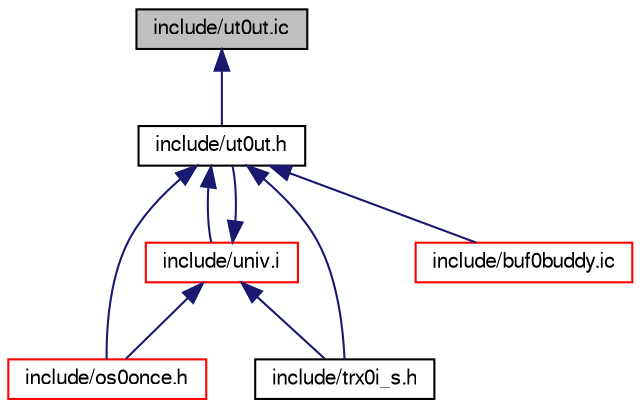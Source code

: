 digraph "include/ut0ut.ic"
{
  bgcolor="transparent";
  edge [fontname="FreeSans",fontsize="10",labelfontname="FreeSans",labelfontsize="10"];
  node [fontname="FreeSans",fontsize="10",shape=record];
  Node1 [label="include/ut0ut.ic",height=0.2,width=0.4,color="black", fillcolor="grey75", style="filled" fontcolor="black"];
  Node1 -> Node2 [dir="back",color="midnightblue",fontsize="10",style="solid",fontname="FreeSans"];
  Node2 [label="include/ut0ut.h",height=0.2,width=0.4,color="black",URL="$ut0ut_8h.html"];
  Node2 -> Node3 [dir="back",color="midnightblue",fontsize="10",style="solid",fontname="FreeSans"];
  Node3 [label="include/univ.i",height=0.2,width=0.4,color="red",URL="$univ_8i.html"];
  Node3 -> Node2 [dir="back",color="midnightblue",fontsize="10",style="solid",fontname="FreeSans"];
  Node3 -> Node4 [dir="back",color="midnightblue",fontsize="10",style="solid",fontname="FreeSans"];
  Node4 [label="include/os0once.h",height=0.2,width=0.4,color="red",URL="$os0once_8h.html"];
  Node3 -> Node5 [dir="back",color="midnightblue",fontsize="10",style="solid",fontname="FreeSans"];
  Node5 [label="include/trx0i_s.h",height=0.2,width=0.4,color="black",URL="$trx0i__s_8h.html"];
  Node2 -> Node4 [dir="back",color="midnightblue",fontsize="10",style="solid",fontname="FreeSans"];
  Node2 -> Node6 [dir="back",color="midnightblue",fontsize="10",style="solid",fontname="FreeSans"];
  Node6 [label="include/buf0buddy.ic",height=0.2,width=0.4,color="red",URL="$buf0buddy_8ic.html"];
  Node2 -> Node5 [dir="back",color="midnightblue",fontsize="10",style="solid",fontname="FreeSans"];
}

